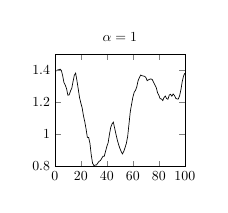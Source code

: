 \begin{tikzpicture}[scale=.5]

% defining custom colors
\definecolor{mycolor1}{rgb}{0,0.5,0}
\definecolor{mycolor2}{rgb}{0,0.75,0.75}

\begin{axis}[%
name=main plot,%
axis on top,%
width=1.3in,%
scale only axis,%
title={$\alpha=1$},%
xmin=0, xmax=100,%
ymin=0.8, ymax=1.5%
]
\addplot [%
color=black,%
solid,%
line width=0.5pt%
] coordinates{
 (1,1.396) (2,1.403) (3,1.404) (4,1.408) (5,1.4) (6,1.367) (7,1.324) (8,1.308) (9,1.286) (10,1.245) (11,1.247) (12,1.271) (13,1.288) (14,1.331) (15,1.37) (16,1.383) (17,1.335) (18,1.284) (19,1.23) (20,1.196) (21,1.166) (22,1.117) (23,1.08) (24,1.035) (25,0.982) (26,0.981) (27,0.945) (28,0.872) (29,0.821) (30,0.806) (31,0.809) (32,0.81) (33,0.821) (34,0.832) (35,0.837) (36,0.85) (37,0.864) (38,0.864) (39,0.895) (40,0.925) (41,0.949) (42,1.001) (43,1.045) (44,1.066) (45,1.077) (46,1.039) (47,1.002) (48,0.967) (49,0.938) (50,0.914) (51,0.894) (52,0.879) (53,0.894) (54,0.918) (55,0.945) (56,0.987) (57,1.064) (58,1.141) (59,1.188) (60,1.232) (61,1.263) (62,1.275) (63,1.297) (64,1.335) (65,1.355) (66,1.371) (67,1.367) (68,1.365) (69,1.363) (70,1.356) (71,1.336) (72,1.341) (73,1.345) (74,1.347) (75,1.342) (76,1.325) (77,1.309) (78,1.293) (79,1.26) (80,1.245) (81,1.223) (82,1.222) (83,1.212) (84,1.231) (85,1.24) (86,1.224) (87,1.22) (88,1.246) (89,1.251) (90,1.239) (91,1.253) (92,1.243) (93,1.226) (94,1.222) (95,1.222) (96,1.243) (97,1.281) (98,1.331) (99,1.365) (100,1.383)
};

\end{axis}

\end{tikzpicture}
